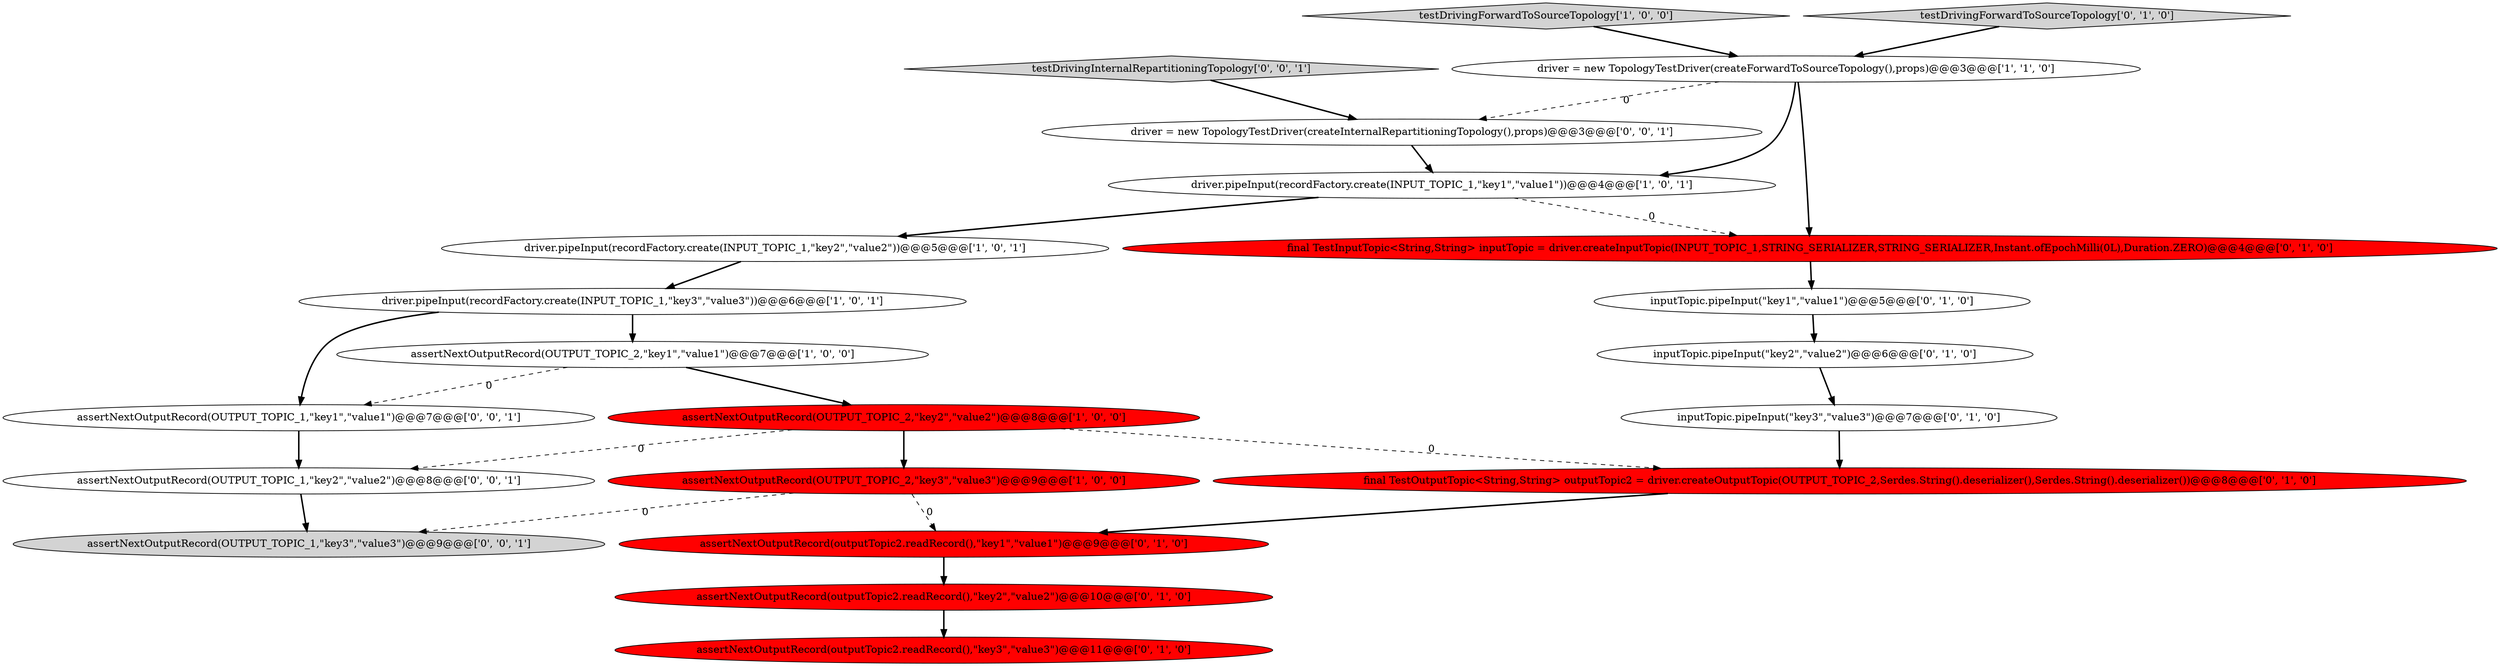 digraph {
9 [style = filled, label = "final TestOutputTopic<String,String> outputTopic2 = driver.createOutputTopic(OUTPUT_TOPIC_2,Serdes.String().deserializer(),Serdes.String().deserializer())@@@8@@@['0', '1', '0']", fillcolor = red, shape = ellipse image = "AAA1AAABBB2BBB"];
20 [style = filled, label = "assertNextOutputRecord(OUTPUT_TOPIC_1,\"key1\",\"value1\")@@@7@@@['0', '0', '1']", fillcolor = white, shape = ellipse image = "AAA0AAABBB3BBB"];
5 [style = filled, label = "driver.pipeInput(recordFactory.create(INPUT_TOPIC_1,\"key2\",\"value2\"))@@@5@@@['1', '0', '1']", fillcolor = white, shape = ellipse image = "AAA0AAABBB1BBB"];
6 [style = filled, label = "assertNextOutputRecord(OUTPUT_TOPIC_2,\"key2\",\"value2\")@@@8@@@['1', '0', '0']", fillcolor = red, shape = ellipse image = "AAA1AAABBB1BBB"];
13 [style = filled, label = "assertNextOutputRecord(outputTopic2.readRecord(),\"key2\",\"value2\")@@@10@@@['0', '1', '0']", fillcolor = red, shape = ellipse image = "AAA1AAABBB2BBB"];
19 [style = filled, label = "driver = new TopologyTestDriver(createInternalRepartitioningTopology(),props)@@@3@@@['0', '0', '1']", fillcolor = white, shape = ellipse image = "AAA0AAABBB3BBB"];
0 [style = filled, label = "driver = new TopologyTestDriver(createForwardToSourceTopology(),props)@@@3@@@['1', '1', '0']", fillcolor = white, shape = ellipse image = "AAA0AAABBB1BBB"];
8 [style = filled, label = "assertNextOutputRecord(outputTopic2.readRecord(),\"key3\",\"value3\")@@@11@@@['0', '1', '0']", fillcolor = red, shape = ellipse image = "AAA1AAABBB2BBB"];
18 [style = filled, label = "assertNextOutputRecord(OUTPUT_TOPIC_1,\"key3\",\"value3\")@@@9@@@['0', '0', '1']", fillcolor = lightgray, shape = ellipse image = "AAA0AAABBB3BBB"];
21 [style = filled, label = "assertNextOutputRecord(OUTPUT_TOPIC_1,\"key2\",\"value2\")@@@8@@@['0', '0', '1']", fillcolor = white, shape = ellipse image = "AAA0AAABBB3BBB"];
1 [style = filled, label = "driver.pipeInput(recordFactory.create(INPUT_TOPIC_1,\"key3\",\"value3\"))@@@6@@@['1', '0', '1']", fillcolor = white, shape = ellipse image = "AAA0AAABBB1BBB"];
3 [style = filled, label = "assertNextOutputRecord(OUTPUT_TOPIC_2,\"key1\",\"value1\")@@@7@@@['1', '0', '0']", fillcolor = white, shape = ellipse image = "AAA0AAABBB1BBB"];
12 [style = filled, label = "inputTopic.pipeInput(\"key3\",\"value3\")@@@7@@@['0', '1', '0']", fillcolor = white, shape = ellipse image = "AAA0AAABBB2BBB"];
4 [style = filled, label = "driver.pipeInput(recordFactory.create(INPUT_TOPIC_1,\"key1\",\"value1\"))@@@4@@@['1', '0', '1']", fillcolor = white, shape = ellipse image = "AAA0AAABBB1BBB"];
15 [style = filled, label = "inputTopic.pipeInput(\"key1\",\"value1\")@@@5@@@['0', '1', '0']", fillcolor = white, shape = ellipse image = "AAA0AAABBB2BBB"];
2 [style = filled, label = "testDrivingForwardToSourceTopology['1', '0', '0']", fillcolor = lightgray, shape = diamond image = "AAA0AAABBB1BBB"];
10 [style = filled, label = "final TestInputTopic<String,String> inputTopic = driver.createInputTopic(INPUT_TOPIC_1,STRING_SERIALIZER,STRING_SERIALIZER,Instant.ofEpochMilli(0L),Duration.ZERO)@@@4@@@['0', '1', '0']", fillcolor = red, shape = ellipse image = "AAA1AAABBB2BBB"];
14 [style = filled, label = "assertNextOutputRecord(outputTopic2.readRecord(),\"key1\",\"value1\")@@@9@@@['0', '1', '0']", fillcolor = red, shape = ellipse image = "AAA1AAABBB2BBB"];
17 [style = filled, label = "testDrivingInternalRepartitioningTopology['0', '0', '1']", fillcolor = lightgray, shape = diamond image = "AAA0AAABBB3BBB"];
7 [style = filled, label = "assertNextOutputRecord(OUTPUT_TOPIC_2,\"key3\",\"value3\")@@@9@@@['1', '0', '0']", fillcolor = red, shape = ellipse image = "AAA1AAABBB1BBB"];
11 [style = filled, label = "inputTopic.pipeInput(\"key2\",\"value2\")@@@6@@@['0', '1', '0']", fillcolor = white, shape = ellipse image = "AAA0AAABBB2BBB"];
16 [style = filled, label = "testDrivingForwardToSourceTopology['0', '1', '0']", fillcolor = lightgray, shape = diamond image = "AAA0AAABBB2BBB"];
6->21 [style = dashed, label="0"];
16->0 [style = bold, label=""];
10->15 [style = bold, label=""];
7->18 [style = dashed, label="0"];
7->14 [style = dashed, label="0"];
0->19 [style = dashed, label="0"];
6->9 [style = dashed, label="0"];
1->3 [style = bold, label=""];
1->20 [style = bold, label=""];
3->6 [style = bold, label=""];
11->12 [style = bold, label=""];
12->9 [style = bold, label=""];
17->19 [style = bold, label=""];
21->18 [style = bold, label=""];
20->21 [style = bold, label=""];
5->1 [style = bold, label=""];
0->10 [style = bold, label=""];
2->0 [style = bold, label=""];
15->11 [style = bold, label=""];
0->4 [style = bold, label=""];
3->20 [style = dashed, label="0"];
9->14 [style = bold, label=""];
19->4 [style = bold, label=""];
14->13 [style = bold, label=""];
13->8 [style = bold, label=""];
6->7 [style = bold, label=""];
4->10 [style = dashed, label="0"];
4->5 [style = bold, label=""];
}
